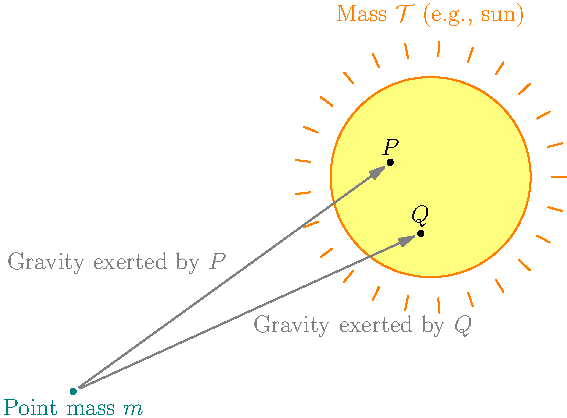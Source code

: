 size(10cm);
usepackage("amssymb");
pair E = (0,0);
dot("Point mass $m$", E, dir(-90), deepcyan);
pair O = (5,3);
real r = 1.4;
filldraw(circle(O, r), lightyellow, orange);
int N = 25;
for (int i=0; i<N; ++i) {
  real theta = 360 / N * i;
  draw((O + 1.7*dir(theta)) -- (O + 1.9*dir(theta)), orange);
}

pair P = O + 0.6*dir(160);
pair Q = O + 0.8*dir(260);

label("Mass $\mathcal{T}$ (e.g., sun)", O+2*dir(90), dir(90), orange);
draw("Gravity exerted by $P$", E--P, dir(140), grey, EndArrow, Margins);
draw("Gravity exerted by $Q$", E--Q, dir(-40), grey, EndArrow, Margins);
dot("$P$", P, dir(90));
dot("$Q$", Q, dir(90));
